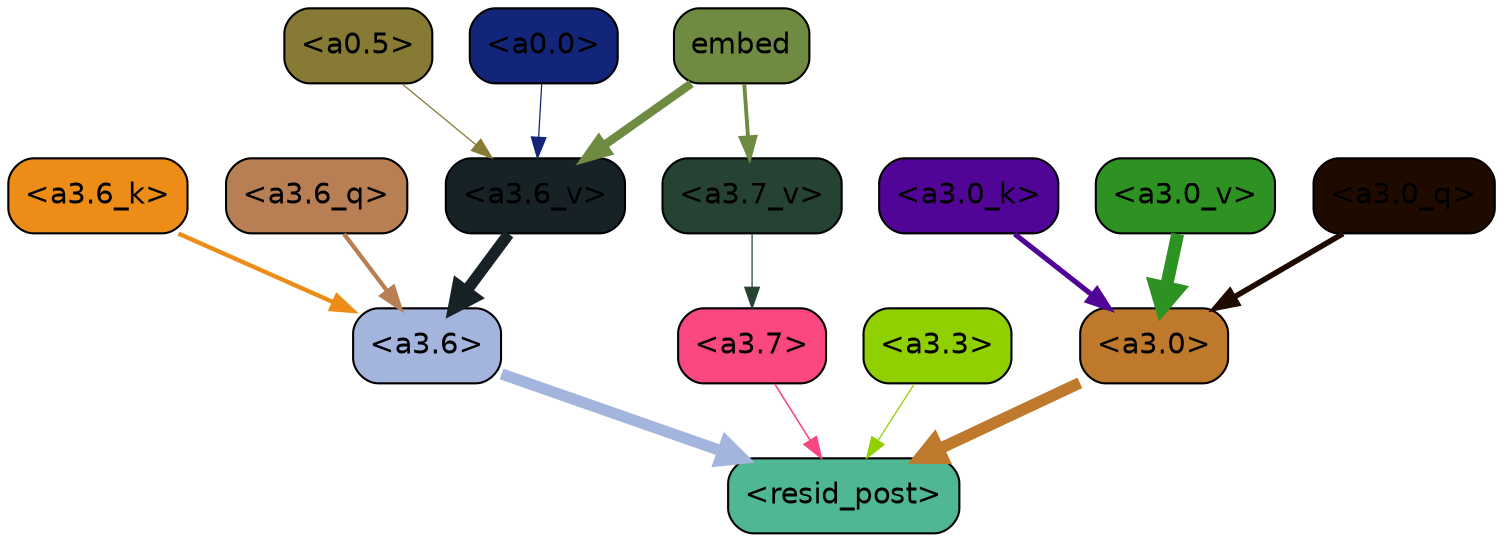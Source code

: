 strict digraph "" {
	graph [bgcolor=transparent,
		layout=dot,
		overlap=false,
		splines=true
	];
	"<a3.7>"	[color=black,
		fillcolor="#f9477f",
		fontname=Helvetica,
		shape=box,
		style="filled, rounded"];
	"<resid_post>"	[color=black,
		fillcolor="#4fb794",
		fontname=Helvetica,
		shape=box,
		style="filled, rounded"];
	"<a3.7>" -> "<resid_post>"	[color="#f9477f",
		penwidth=0.7595263123512268];
	"<a3.6>"	[color=black,
		fillcolor="#a4b5dd",
		fontname=Helvetica,
		shape=box,
		style="filled, rounded"];
	"<a3.6>" -> "<resid_post>"	[color="#a4b5dd",
		penwidth=5.40013587474823];
	"<a3.3>"	[color=black,
		fillcolor="#90d001",
		fontname=Helvetica,
		shape=box,
		style="filled, rounded"];
	"<a3.3>" -> "<resid_post>"	[color="#90d001",
		penwidth=0.6];
	"<a3.0>"	[color=black,
		fillcolor="#be792d",
		fontname=Helvetica,
		shape=box,
		style="filled, rounded"];
	"<a3.0>" -> "<resid_post>"	[color="#be792d",
		penwidth=5.540827631950378];
	"<a3.6_q>"	[color=black,
		fillcolor="#b97f54",
		fontname=Helvetica,
		shape=box,
		style="filled, rounded"];
	"<a3.6_q>" -> "<a3.6>"	[color="#b97f54",
		penwidth=2.0530722737312317];
	"<a3.0_q>"	[color=black,
		fillcolor="#1f0a00",
		fontname=Helvetica,
		shape=box,
		style="filled, rounded"];
	"<a3.0_q>" -> "<a3.0>"	[color="#1f0a00",
		penwidth=2.681713283061981];
	"<a3.6_k>"	[color=black,
		fillcolor="#ed8d18",
		fontname=Helvetica,
		shape=box,
		style="filled, rounded"];
	"<a3.6_k>" -> "<a3.6>"	[color="#ed8d18",
		penwidth=2.080081820487976];
	"<a3.0_k>"	[color=black,
		fillcolor="#500597",
		fontname=Helvetica,
		shape=box,
		style="filled, rounded"];
	"<a3.0_k>" -> "<a3.0>"	[color="#500597",
		penwidth=2.4920601844787598];
	"<a3.7_v>"	[color=black,
		fillcolor="#264232",
		fontname=Helvetica,
		shape=box,
		style="filled, rounded"];
	"<a3.7_v>" -> "<a3.7>"	[color="#264232",
		penwidth=0.6];
	"<a3.6_v>"	[color=black,
		fillcolor="#162226",
		fontname=Helvetica,
		shape=box,
		style="filled, rounded"];
	"<a3.6_v>" -> "<a3.6>"	[color="#162226",
		penwidth=5.522058844566345];
	"<a3.0_v>"	[color=black,
		fillcolor="#2d9221",
		fontname=Helvetica,
		shape=box,
		style="filled, rounded"];
	"<a3.0_v>" -> "<a3.0>"	[color="#2d9221",
		penwidth=6.184832274913788];
	embed	[color=black,
		fillcolor="#6f8a41",
		fontname=Helvetica,
		shape=box,
		style="filled, rounded"];
	embed -> "<a3.7_v>"	[color="#6f8a41",
		penwidth=1.8481524586677551];
	embed -> "<a3.6_v>"	[color="#6f8a41",
		penwidth=4.0683629512786865];
	"<a0.5>"	[color=black,
		fillcolor="#867a34",
		fontname=Helvetica,
		shape=box,
		style="filled, rounded"];
	"<a0.5>" -> "<a3.6_v>"	[color="#867a34",
		penwidth=0.6];
	"<a0.0>"	[color=black,
		fillcolor="#122579",
		fontname=Helvetica,
		shape=box,
		style="filled, rounded"];
	"<a0.0>" -> "<a3.6_v>"	[color="#122579",
		penwidth=0.6];
}
